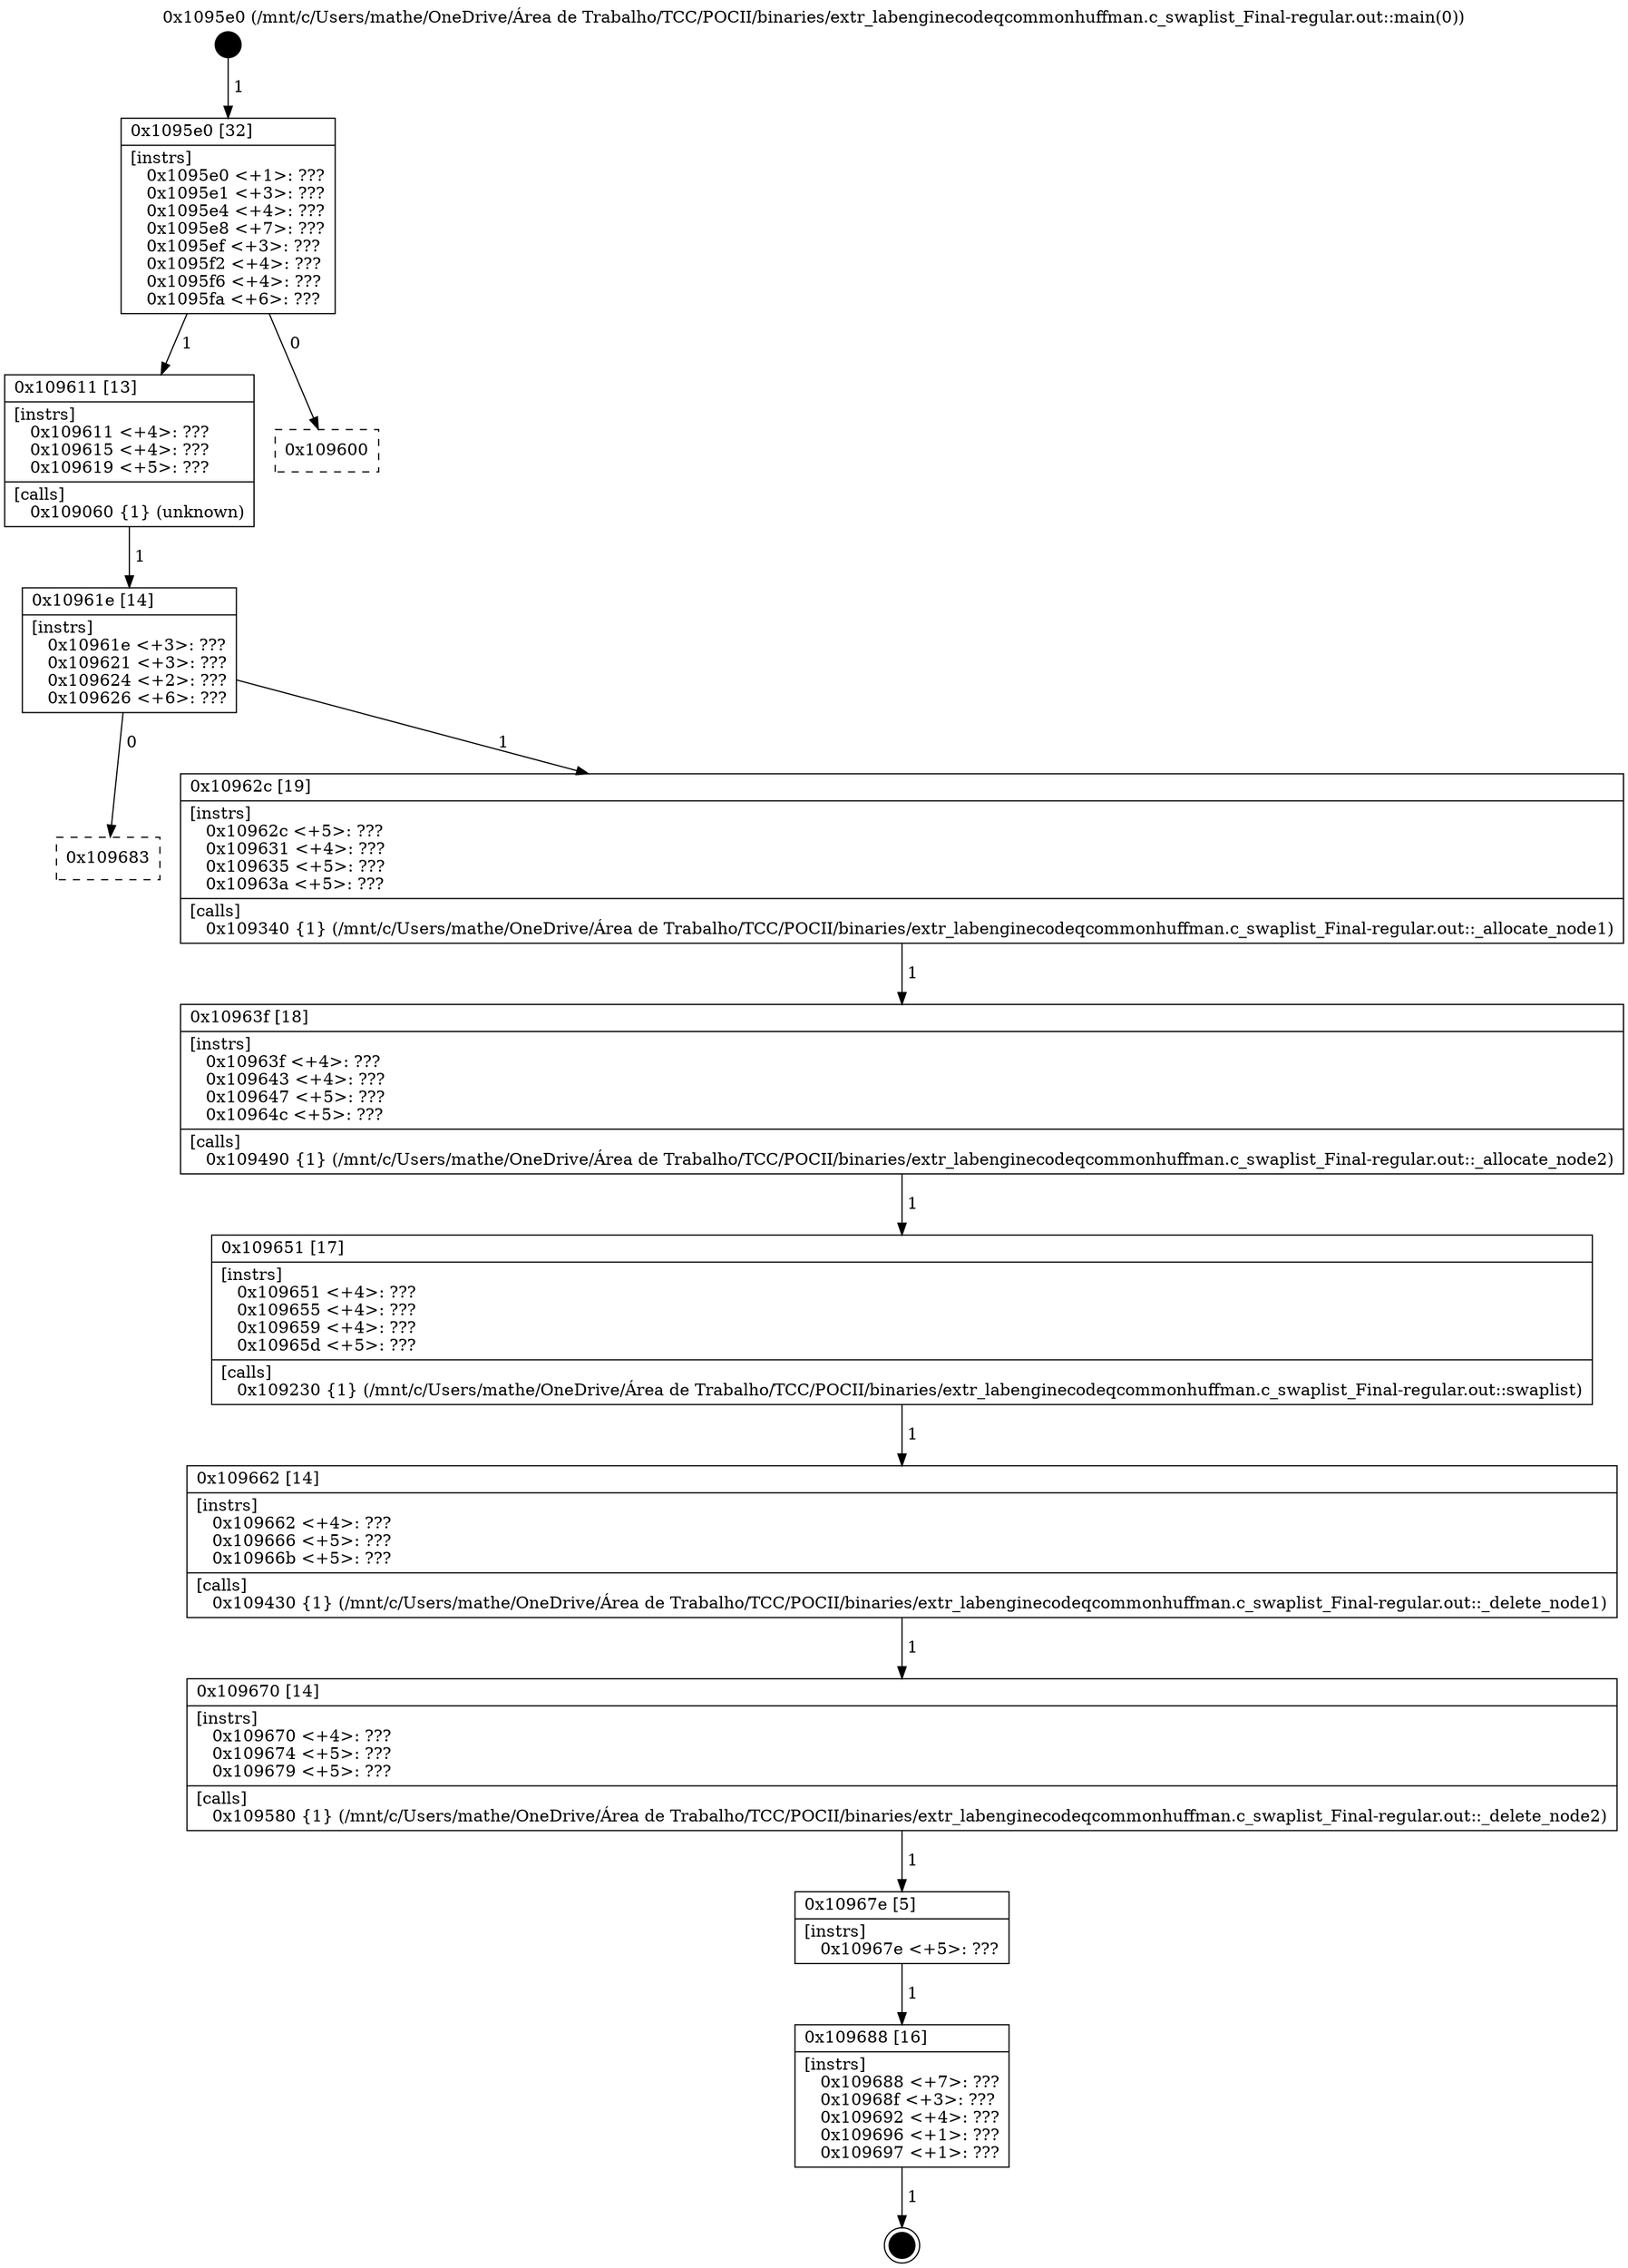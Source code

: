 digraph "0x1095e0" {
  label = "0x1095e0 (/mnt/c/Users/mathe/OneDrive/Área de Trabalho/TCC/POCII/binaries/extr_labenginecodeqcommonhuffman.c_swaplist_Final-regular.out::main(0))"
  labelloc = "t"
  node[shape=record]

  Entry [label="",width=0.3,height=0.3,shape=circle,fillcolor=black,style=filled]
  "0x1095e0" [label="{
     0x1095e0 [32]\l
     | [instrs]\l
     &nbsp;&nbsp;0x1095e0 \<+1\>: ???\l
     &nbsp;&nbsp;0x1095e1 \<+3\>: ???\l
     &nbsp;&nbsp;0x1095e4 \<+4\>: ???\l
     &nbsp;&nbsp;0x1095e8 \<+7\>: ???\l
     &nbsp;&nbsp;0x1095ef \<+3\>: ???\l
     &nbsp;&nbsp;0x1095f2 \<+4\>: ???\l
     &nbsp;&nbsp;0x1095f6 \<+4\>: ???\l
     &nbsp;&nbsp;0x1095fa \<+6\>: ???\l
  }"]
  "0x109611" [label="{
     0x109611 [13]\l
     | [instrs]\l
     &nbsp;&nbsp;0x109611 \<+4\>: ???\l
     &nbsp;&nbsp;0x109615 \<+4\>: ???\l
     &nbsp;&nbsp;0x109619 \<+5\>: ???\l
     | [calls]\l
     &nbsp;&nbsp;0x109060 \{1\} (unknown)\l
  }"]
  "0x109600" [label="{
     0x109600\l
  }", style=dashed]
  "0x10961e" [label="{
     0x10961e [14]\l
     | [instrs]\l
     &nbsp;&nbsp;0x10961e \<+3\>: ???\l
     &nbsp;&nbsp;0x109621 \<+3\>: ???\l
     &nbsp;&nbsp;0x109624 \<+2\>: ???\l
     &nbsp;&nbsp;0x109626 \<+6\>: ???\l
  }"]
  "0x109683" [label="{
     0x109683\l
  }", style=dashed]
  "0x10962c" [label="{
     0x10962c [19]\l
     | [instrs]\l
     &nbsp;&nbsp;0x10962c \<+5\>: ???\l
     &nbsp;&nbsp;0x109631 \<+4\>: ???\l
     &nbsp;&nbsp;0x109635 \<+5\>: ???\l
     &nbsp;&nbsp;0x10963a \<+5\>: ???\l
     | [calls]\l
     &nbsp;&nbsp;0x109340 \{1\} (/mnt/c/Users/mathe/OneDrive/Área de Trabalho/TCC/POCII/binaries/extr_labenginecodeqcommonhuffman.c_swaplist_Final-regular.out::_allocate_node1)\l
  }"]
  Exit [label="",width=0.3,height=0.3,shape=circle,fillcolor=black,style=filled,peripheries=2]
  "0x10963f" [label="{
     0x10963f [18]\l
     | [instrs]\l
     &nbsp;&nbsp;0x10963f \<+4\>: ???\l
     &nbsp;&nbsp;0x109643 \<+4\>: ???\l
     &nbsp;&nbsp;0x109647 \<+5\>: ???\l
     &nbsp;&nbsp;0x10964c \<+5\>: ???\l
     | [calls]\l
     &nbsp;&nbsp;0x109490 \{1\} (/mnt/c/Users/mathe/OneDrive/Área de Trabalho/TCC/POCII/binaries/extr_labenginecodeqcommonhuffman.c_swaplist_Final-regular.out::_allocate_node2)\l
  }"]
  "0x109651" [label="{
     0x109651 [17]\l
     | [instrs]\l
     &nbsp;&nbsp;0x109651 \<+4\>: ???\l
     &nbsp;&nbsp;0x109655 \<+4\>: ???\l
     &nbsp;&nbsp;0x109659 \<+4\>: ???\l
     &nbsp;&nbsp;0x10965d \<+5\>: ???\l
     | [calls]\l
     &nbsp;&nbsp;0x109230 \{1\} (/mnt/c/Users/mathe/OneDrive/Área de Trabalho/TCC/POCII/binaries/extr_labenginecodeqcommonhuffman.c_swaplist_Final-regular.out::swaplist)\l
  }"]
  "0x109662" [label="{
     0x109662 [14]\l
     | [instrs]\l
     &nbsp;&nbsp;0x109662 \<+4\>: ???\l
     &nbsp;&nbsp;0x109666 \<+5\>: ???\l
     &nbsp;&nbsp;0x10966b \<+5\>: ???\l
     | [calls]\l
     &nbsp;&nbsp;0x109430 \{1\} (/mnt/c/Users/mathe/OneDrive/Área de Trabalho/TCC/POCII/binaries/extr_labenginecodeqcommonhuffman.c_swaplist_Final-regular.out::_delete_node1)\l
  }"]
  "0x109670" [label="{
     0x109670 [14]\l
     | [instrs]\l
     &nbsp;&nbsp;0x109670 \<+4\>: ???\l
     &nbsp;&nbsp;0x109674 \<+5\>: ???\l
     &nbsp;&nbsp;0x109679 \<+5\>: ???\l
     | [calls]\l
     &nbsp;&nbsp;0x109580 \{1\} (/mnt/c/Users/mathe/OneDrive/Área de Trabalho/TCC/POCII/binaries/extr_labenginecodeqcommonhuffman.c_swaplist_Final-regular.out::_delete_node2)\l
  }"]
  "0x10967e" [label="{
     0x10967e [5]\l
     | [instrs]\l
     &nbsp;&nbsp;0x10967e \<+5\>: ???\l
  }"]
  "0x109688" [label="{
     0x109688 [16]\l
     | [instrs]\l
     &nbsp;&nbsp;0x109688 \<+7\>: ???\l
     &nbsp;&nbsp;0x10968f \<+3\>: ???\l
     &nbsp;&nbsp;0x109692 \<+4\>: ???\l
     &nbsp;&nbsp;0x109696 \<+1\>: ???\l
     &nbsp;&nbsp;0x109697 \<+1\>: ???\l
  }"]
  Entry -> "0x1095e0" [label=" 1"]
  "0x1095e0" -> "0x109611" [label=" 1"]
  "0x1095e0" -> "0x109600" [label=" 0"]
  "0x109611" -> "0x10961e" [label=" 1"]
  "0x10961e" -> "0x109683" [label=" 0"]
  "0x10961e" -> "0x10962c" [label=" 1"]
  "0x109688" -> Exit [label=" 1"]
  "0x10962c" -> "0x10963f" [label=" 1"]
  "0x10963f" -> "0x109651" [label=" 1"]
  "0x109651" -> "0x109662" [label=" 1"]
  "0x109662" -> "0x109670" [label=" 1"]
  "0x109670" -> "0x10967e" [label=" 1"]
  "0x10967e" -> "0x109688" [label=" 1"]
}
